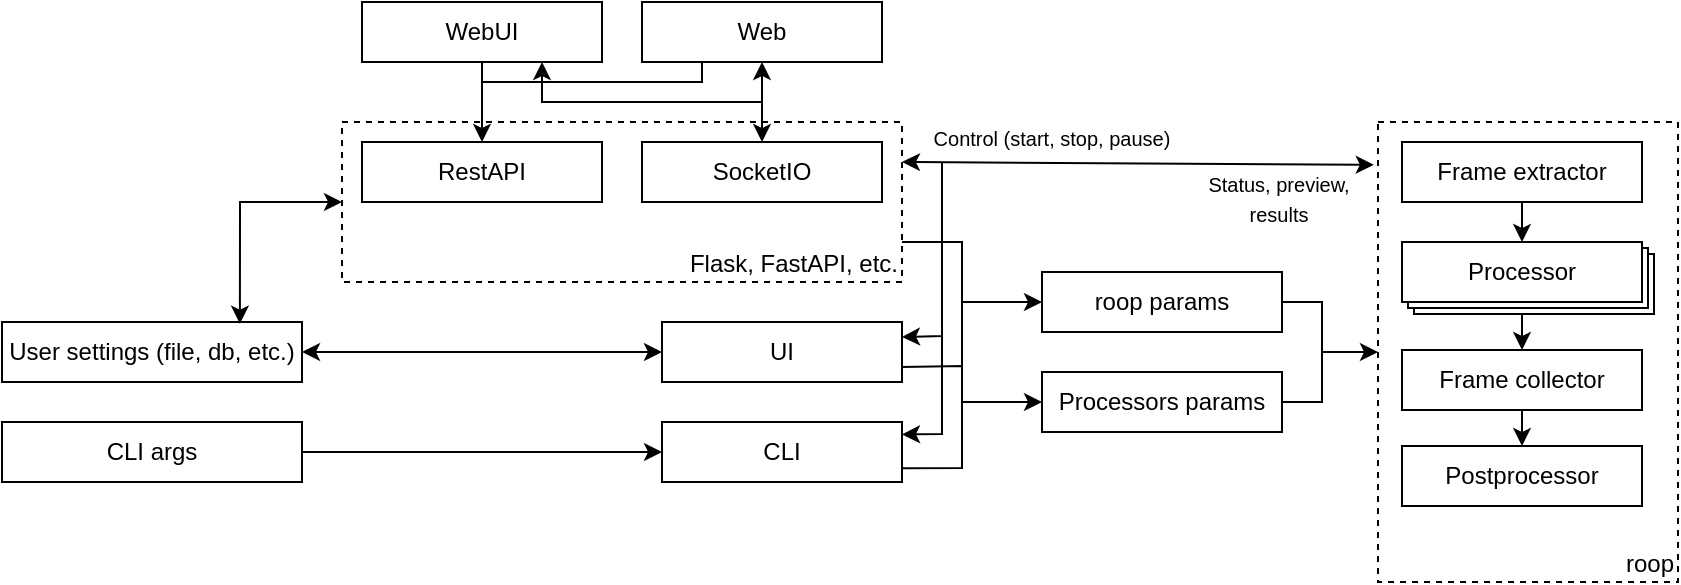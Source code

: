 <mxfile version="21.4.0" type="github">
  <diagram name="Страница 1" id="w95SGao3gKyW_HmRo9V9">
    <mxGraphModel dx="961" dy="544" grid="1" gridSize="10" guides="1" tooltips="1" connect="1" arrows="1" fold="1" page="1" pageScale="1" pageWidth="827" pageHeight="1169" math="0" shadow="0">
      <root>
        <mxCell id="0" />
        <mxCell id="1" parent="0" />
        <mxCell id="05qxJ0hFXVh6I56uhUOh-1" value="roop" style="rounded=0;whiteSpace=wrap;html=1;dashed=1;align=right;verticalAlign=bottom;fillColor=none;" vertex="1" parent="1">
          <mxGeometry x="888" y="150" width="150" height="230" as="geometry" />
        </mxCell>
        <mxCell id="05qxJ0hFXVh6I56uhUOh-20" value="" style="rounded=0;whiteSpace=wrap;html=1;" vertex="1" parent="1">
          <mxGeometry x="906" y="216" width="120" height="30" as="geometry" />
        </mxCell>
        <mxCell id="05qxJ0hFXVh6I56uhUOh-19" value="" style="rounded=0;whiteSpace=wrap;html=1;" vertex="1" parent="1">
          <mxGeometry x="903" y="213" width="120" height="30" as="geometry" />
        </mxCell>
        <mxCell id="A-xNXG9kVISEkPX7Qmv6-2" value="CLI" style="rounded=0;whiteSpace=wrap;html=1;" parent="1" vertex="1">
          <mxGeometry x="530" y="300" width="120" height="30" as="geometry" />
        </mxCell>
        <mxCell id="A-xNXG9kVISEkPX7Qmv6-3" value="UI" style="rounded=0;whiteSpace=wrap;html=1;" parent="1" vertex="1">
          <mxGeometry x="530" y="250" width="120" height="30" as="geometry" />
        </mxCell>
        <mxCell id="A-xNXG9kVISEkPX7Qmv6-4" value="WebUI" style="rounded=0;whiteSpace=wrap;html=1;" parent="1" vertex="1">
          <mxGeometry x="380" y="90" width="120" height="30" as="geometry" />
        </mxCell>
        <mxCell id="A-xNXG9kVISEkPX7Qmv6-5" value="Web" style="rounded=0;whiteSpace=wrap;html=1;" parent="1" vertex="1">
          <mxGeometry x="520" y="90" width="120" height="30" as="geometry" />
        </mxCell>
        <mxCell id="A-xNXG9kVISEkPX7Qmv6-6" value="RestAPI" style="rounded=0;whiteSpace=wrap;html=1;" parent="1" vertex="1">
          <mxGeometry x="380" y="160" width="120" height="30" as="geometry" />
        </mxCell>
        <mxCell id="A-xNXG9kVISEkPX7Qmv6-7" value="SocketIO" style="rounded=0;whiteSpace=wrap;html=1;" parent="1" vertex="1">
          <mxGeometry x="520" y="160" width="120" height="30" as="geometry" />
        </mxCell>
        <mxCell id="A-xNXG9kVISEkPX7Qmv6-8" value="Flask, FastAPI, etc." style="rounded=0;whiteSpace=wrap;html=1;dashed=1;fillColor=none;align=right;verticalAlign=bottom;" parent="1" vertex="1">
          <mxGeometry x="370" y="150" width="280" height="80" as="geometry" />
        </mxCell>
        <mxCell id="A-xNXG9kVISEkPX7Qmv6-9" value="" style="endArrow=classic;html=1;rounded=0;entryX=0.5;entryY=0;entryDx=0;entryDy=0;exitX=0.5;exitY=1;exitDx=0;exitDy=0;" parent="1" source="A-xNXG9kVISEkPX7Qmv6-4" target="A-xNXG9kVISEkPX7Qmv6-6" edge="1">
          <mxGeometry width="50" height="50" relative="1" as="geometry">
            <mxPoint x="390" y="130" as="sourcePoint" />
            <mxPoint x="440" y="80" as="targetPoint" />
          </mxGeometry>
        </mxCell>
        <mxCell id="A-xNXG9kVISEkPX7Qmv6-10" value="" style="endArrow=none;html=1;rounded=0;entryX=0.25;entryY=1;entryDx=0;entryDy=0;" parent="1" target="A-xNXG9kVISEkPX7Qmv6-5" edge="1">
          <mxGeometry width="50" height="50" relative="1" as="geometry">
            <mxPoint x="440" y="130" as="sourcePoint" />
            <mxPoint x="590" y="140" as="targetPoint" />
            <Array as="points">
              <mxPoint x="550" y="130" />
            </Array>
          </mxGeometry>
        </mxCell>
        <mxCell id="A-xNXG9kVISEkPX7Qmv6-11" value="" style="endArrow=classic;startArrow=classic;html=1;rounded=0;entryX=0.75;entryY=1;entryDx=0;entryDy=0;exitX=0.5;exitY=0;exitDx=0;exitDy=0;" parent="1" source="A-xNXG9kVISEkPX7Qmv6-7" target="A-xNXG9kVISEkPX7Qmv6-4" edge="1">
          <mxGeometry width="50" height="50" relative="1" as="geometry">
            <mxPoint x="500" y="200" as="sourcePoint" />
            <mxPoint x="550" y="150" as="targetPoint" />
            <Array as="points">
              <mxPoint x="580" y="140" />
              <mxPoint x="470" y="140" />
            </Array>
          </mxGeometry>
        </mxCell>
        <mxCell id="A-xNXG9kVISEkPX7Qmv6-12" value="" style="endArrow=classic;html=1;rounded=0;entryX=0.5;entryY=1;entryDx=0;entryDy=0;" parent="1" target="A-xNXG9kVISEkPX7Qmv6-5" edge="1">
          <mxGeometry width="50" height="50" relative="1" as="geometry">
            <mxPoint x="580" y="140" as="sourcePoint" />
            <mxPoint x="550" y="150" as="targetPoint" />
          </mxGeometry>
        </mxCell>
        <mxCell id="05qxJ0hFXVh6I56uhUOh-2" value="CLI args" style="rounded=0;whiteSpace=wrap;html=1;" vertex="1" parent="1">
          <mxGeometry x="200" y="300" width="150" height="30" as="geometry" />
        </mxCell>
        <mxCell id="05qxJ0hFXVh6I56uhUOh-3" value="" style="endArrow=classic;html=1;rounded=0;exitX=1;exitY=0.5;exitDx=0;exitDy=0;entryX=0;entryY=0.5;entryDx=0;entryDy=0;" edge="1" parent="1" source="05qxJ0hFXVh6I56uhUOh-2" target="A-xNXG9kVISEkPX7Qmv6-2">
          <mxGeometry width="50" height="50" relative="1" as="geometry">
            <mxPoint x="580" y="250" as="sourcePoint" />
            <mxPoint x="630" y="200" as="targetPoint" />
          </mxGeometry>
        </mxCell>
        <mxCell id="05qxJ0hFXVh6I56uhUOh-4" value="User settings (file, db, etc.)" style="rounded=0;whiteSpace=wrap;html=1;" vertex="1" parent="1">
          <mxGeometry x="200" y="250" width="150" height="30" as="geometry" />
        </mxCell>
        <mxCell id="05qxJ0hFXVh6I56uhUOh-5" value="" style="endArrow=classic;html=1;rounded=0;exitX=1;exitY=0.5;exitDx=0;exitDy=0;entryX=0;entryY=0.5;entryDx=0;entryDy=0;startArrow=classic;startFill=1;" edge="1" parent="1" source="05qxJ0hFXVh6I56uhUOh-4" target="A-xNXG9kVISEkPX7Qmv6-3">
          <mxGeometry width="50" height="50" relative="1" as="geometry">
            <mxPoint x="580" y="250" as="sourcePoint" />
            <mxPoint x="630" y="200" as="targetPoint" />
          </mxGeometry>
        </mxCell>
        <mxCell id="05qxJ0hFXVh6I56uhUOh-6" value="" style="endArrow=classic;html=1;rounded=0;entryX=0;entryY=0.5;entryDx=0;entryDy=0;exitX=0.793;exitY=0.028;exitDx=0;exitDy=0;exitPerimeter=0;startArrow=classic;startFill=1;" edge="1" parent="1" source="05qxJ0hFXVh6I56uhUOh-4" target="A-xNXG9kVISEkPX7Qmv6-8">
          <mxGeometry width="50" height="50" relative="1" as="geometry">
            <mxPoint x="580" y="240" as="sourcePoint" />
            <mxPoint x="630" y="190" as="targetPoint" />
            <Array as="points">
              <mxPoint x="319" y="190" />
            </Array>
          </mxGeometry>
        </mxCell>
        <mxCell id="05qxJ0hFXVh6I56uhUOh-7" value="roop params" style="rounded=0;whiteSpace=wrap;html=1;" vertex="1" parent="1">
          <mxGeometry x="720" y="225" width="120" height="30" as="geometry" />
        </mxCell>
        <mxCell id="05qxJ0hFXVh6I56uhUOh-8" value="Processors params" style="rounded=0;whiteSpace=wrap;html=1;" vertex="1" parent="1">
          <mxGeometry x="720" y="275" width="120" height="30" as="geometry" />
        </mxCell>
        <mxCell id="05qxJ0hFXVh6I56uhUOh-10" value="" style="endArrow=classic;html=1;rounded=0;exitX=1;exitY=0.75;exitDx=0;exitDy=0;entryX=0;entryY=0.5;entryDx=0;entryDy=0;" edge="1" parent="1" source="A-xNXG9kVISEkPX7Qmv6-8" target="05qxJ0hFXVh6I56uhUOh-7">
          <mxGeometry width="50" height="50" relative="1" as="geometry">
            <mxPoint x="580" y="240" as="sourcePoint" />
            <mxPoint x="630" y="190" as="targetPoint" />
            <Array as="points">
              <mxPoint x="680" y="210" />
              <mxPoint x="680" y="240" />
            </Array>
          </mxGeometry>
        </mxCell>
        <mxCell id="05qxJ0hFXVh6I56uhUOh-11" value="" style="endArrow=classic;html=1;rounded=0;exitX=1;exitY=0.75;exitDx=0;exitDy=0;entryX=0;entryY=0.5;entryDx=0;entryDy=0;" edge="1" parent="1" source="A-xNXG9kVISEkPX7Qmv6-3" target="05qxJ0hFXVh6I56uhUOh-8">
          <mxGeometry width="50" height="50" relative="1" as="geometry">
            <mxPoint x="650.0" y="274.5" as="sourcePoint" />
            <mxPoint x="720" y="292" as="targetPoint" />
            <Array as="points">
              <mxPoint x="680" y="272" />
              <mxPoint x="680" y="290" />
            </Array>
          </mxGeometry>
        </mxCell>
        <mxCell id="05qxJ0hFXVh6I56uhUOh-13" value="" style="endArrow=none;html=1;rounded=0;exitX=1.001;exitY=0.77;exitDx=0;exitDy=0;exitPerimeter=0;" edge="1" parent="1" source="A-xNXG9kVISEkPX7Qmv6-2">
          <mxGeometry width="50" height="50" relative="1" as="geometry">
            <mxPoint x="650" y="320" as="sourcePoint" />
            <mxPoint x="680" y="285" as="targetPoint" />
            <Array as="points">
              <mxPoint x="680" y="323" />
            </Array>
          </mxGeometry>
        </mxCell>
        <mxCell id="05qxJ0hFXVh6I56uhUOh-14" value="" style="endArrow=none;html=1;rounded=0;" edge="1" parent="1">
          <mxGeometry width="50" height="50" relative="1" as="geometry">
            <mxPoint x="680" y="272" as="sourcePoint" />
            <mxPoint x="680" y="240" as="targetPoint" />
          </mxGeometry>
        </mxCell>
        <mxCell id="05qxJ0hFXVh6I56uhUOh-15" value="" style="endArrow=classic;html=1;rounded=0;entryX=0;entryY=0.5;entryDx=0;entryDy=0;exitX=1;exitY=0.5;exitDx=0;exitDy=0;" edge="1" parent="1" source="05qxJ0hFXVh6I56uhUOh-7" target="05qxJ0hFXVh6I56uhUOh-1">
          <mxGeometry width="50" height="50" relative="1" as="geometry">
            <mxPoint x="650" y="260" as="sourcePoint" />
            <mxPoint x="700" y="210" as="targetPoint" />
            <Array as="points">
              <mxPoint x="860" y="240" />
              <mxPoint x="860" y="265" />
            </Array>
          </mxGeometry>
        </mxCell>
        <mxCell id="05qxJ0hFXVh6I56uhUOh-16" value="" style="endArrow=none;html=1;rounded=0;exitX=1;exitY=0.5;exitDx=0;exitDy=0;" edge="1" parent="1" source="05qxJ0hFXVh6I56uhUOh-8">
          <mxGeometry width="50" height="50" relative="1" as="geometry">
            <mxPoint x="840.0" y="285" as="sourcePoint" />
            <mxPoint x="860" y="265" as="targetPoint" />
            <Array as="points">
              <mxPoint x="860" y="290" />
            </Array>
          </mxGeometry>
        </mxCell>
        <mxCell id="05qxJ0hFXVh6I56uhUOh-17" value="Frame extractor" style="rounded=0;whiteSpace=wrap;html=1;" vertex="1" parent="1">
          <mxGeometry x="900" y="160" width="120" height="30" as="geometry" />
        </mxCell>
        <mxCell id="05qxJ0hFXVh6I56uhUOh-18" value="Processor" style="rounded=0;whiteSpace=wrap;html=1;" vertex="1" parent="1">
          <mxGeometry x="900" y="210" width="120" height="30" as="geometry" />
        </mxCell>
        <mxCell id="05qxJ0hFXVh6I56uhUOh-21" value="Frame collector" style="rounded=0;whiteSpace=wrap;html=1;" vertex="1" parent="1">
          <mxGeometry x="900" y="264" width="120" height="30" as="geometry" />
        </mxCell>
        <mxCell id="05qxJ0hFXVh6I56uhUOh-22" value="Postprocessor" style="rounded=0;whiteSpace=wrap;html=1;" vertex="1" parent="1">
          <mxGeometry x="900" y="312" width="120" height="30" as="geometry" />
        </mxCell>
        <mxCell id="05qxJ0hFXVh6I56uhUOh-23" value="" style="endArrow=classic;html=1;rounded=0;exitX=0.5;exitY=1;exitDx=0;exitDy=0;entryX=0.5;entryY=0;entryDx=0;entryDy=0;" edge="1" parent="1" source="05qxJ0hFXVh6I56uhUOh-17" target="05qxJ0hFXVh6I56uhUOh-18">
          <mxGeometry width="50" height="50" relative="1" as="geometry">
            <mxPoint x="960" y="300" as="sourcePoint" />
            <mxPoint x="1010" y="250" as="targetPoint" />
          </mxGeometry>
        </mxCell>
        <mxCell id="05qxJ0hFXVh6I56uhUOh-24" value="" style="endArrow=classic;html=1;rounded=0;exitX=0.5;exitY=1;exitDx=0;exitDy=0;entryX=0.5;entryY=0;entryDx=0;entryDy=0;" edge="1" parent="1" target="05qxJ0hFXVh6I56uhUOh-21">
          <mxGeometry width="50" height="50" relative="1" as="geometry">
            <mxPoint x="960" y="246" as="sourcePoint" />
            <mxPoint x="960" y="260" as="targetPoint" />
          </mxGeometry>
        </mxCell>
        <mxCell id="05qxJ0hFXVh6I56uhUOh-26" value="" style="endArrow=classic;html=1;rounded=0;entryX=0.5;entryY=0;entryDx=0;entryDy=0;exitX=0.5;exitY=1;exitDx=0;exitDy=0;" edge="1" parent="1" source="05qxJ0hFXVh6I56uhUOh-21" target="05qxJ0hFXVh6I56uhUOh-22">
          <mxGeometry width="50" height="50" relative="1" as="geometry">
            <mxPoint x="930" y="310" as="sourcePoint" />
            <mxPoint x="980" y="260" as="targetPoint" />
          </mxGeometry>
        </mxCell>
        <mxCell id="05qxJ0hFXVh6I56uhUOh-27" value="" style="endArrow=classic;startArrow=classic;html=1;rounded=0;entryX=-0.014;entryY=0.093;entryDx=0;entryDy=0;entryPerimeter=0;exitX=1;exitY=0.25;exitDx=0;exitDy=0;" edge="1" parent="1" source="A-xNXG9kVISEkPX7Qmv6-8" target="05qxJ0hFXVh6I56uhUOh-1">
          <mxGeometry width="50" height="50" relative="1" as="geometry">
            <mxPoint x="660" y="260" as="sourcePoint" />
            <mxPoint x="710" y="210" as="targetPoint" />
          </mxGeometry>
        </mxCell>
        <mxCell id="05qxJ0hFXVh6I56uhUOh-28" value="" style="endArrow=classic;html=1;rounded=0;entryX=1;entryY=0.25;entryDx=0;entryDy=0;" edge="1" parent="1" target="A-xNXG9kVISEkPX7Qmv6-3">
          <mxGeometry width="50" height="50" relative="1" as="geometry">
            <mxPoint x="670" y="170" as="sourcePoint" />
            <mxPoint x="650.0" y="258.5" as="targetPoint" />
            <Array as="points">
              <mxPoint x="670" y="257" />
            </Array>
          </mxGeometry>
        </mxCell>
        <mxCell id="05qxJ0hFXVh6I56uhUOh-29" value="" style="endArrow=classic;html=1;rounded=0;entryX=1;entryY=0.341;entryDx=0;entryDy=0;entryPerimeter=0;" edge="1" parent="1">
          <mxGeometry width="50" height="50" relative="1" as="geometry">
            <mxPoint x="670" y="257" as="sourcePoint" />
            <mxPoint x="650" y="306.23" as="targetPoint" />
            <Array as="points">
              <mxPoint x="670" y="306" />
            </Array>
          </mxGeometry>
        </mxCell>
        <mxCell id="05qxJ0hFXVh6I56uhUOh-30" value="&lt;font style=&quot;font-size: 10px;&quot;&gt;Status, preview, results&lt;/font&gt;" style="text;html=1;strokeColor=none;fillColor=none;align=center;verticalAlign=middle;whiteSpace=wrap;rounded=0;" vertex="1" parent="1">
          <mxGeometry x="800" y="175" width="77" height="25" as="geometry" />
        </mxCell>
        <mxCell id="05qxJ0hFXVh6I56uhUOh-32" value="&lt;span style=&quot;font-size: 10px;&quot;&gt;Control (start, stop, pause)&lt;/span&gt;" style="text;html=1;strokeColor=none;fillColor=none;align=center;verticalAlign=middle;whiteSpace=wrap;rounded=0;" vertex="1" parent="1">
          <mxGeometry x="660" y="150" width="130" height="15" as="geometry" />
        </mxCell>
      </root>
    </mxGraphModel>
  </diagram>
</mxfile>
